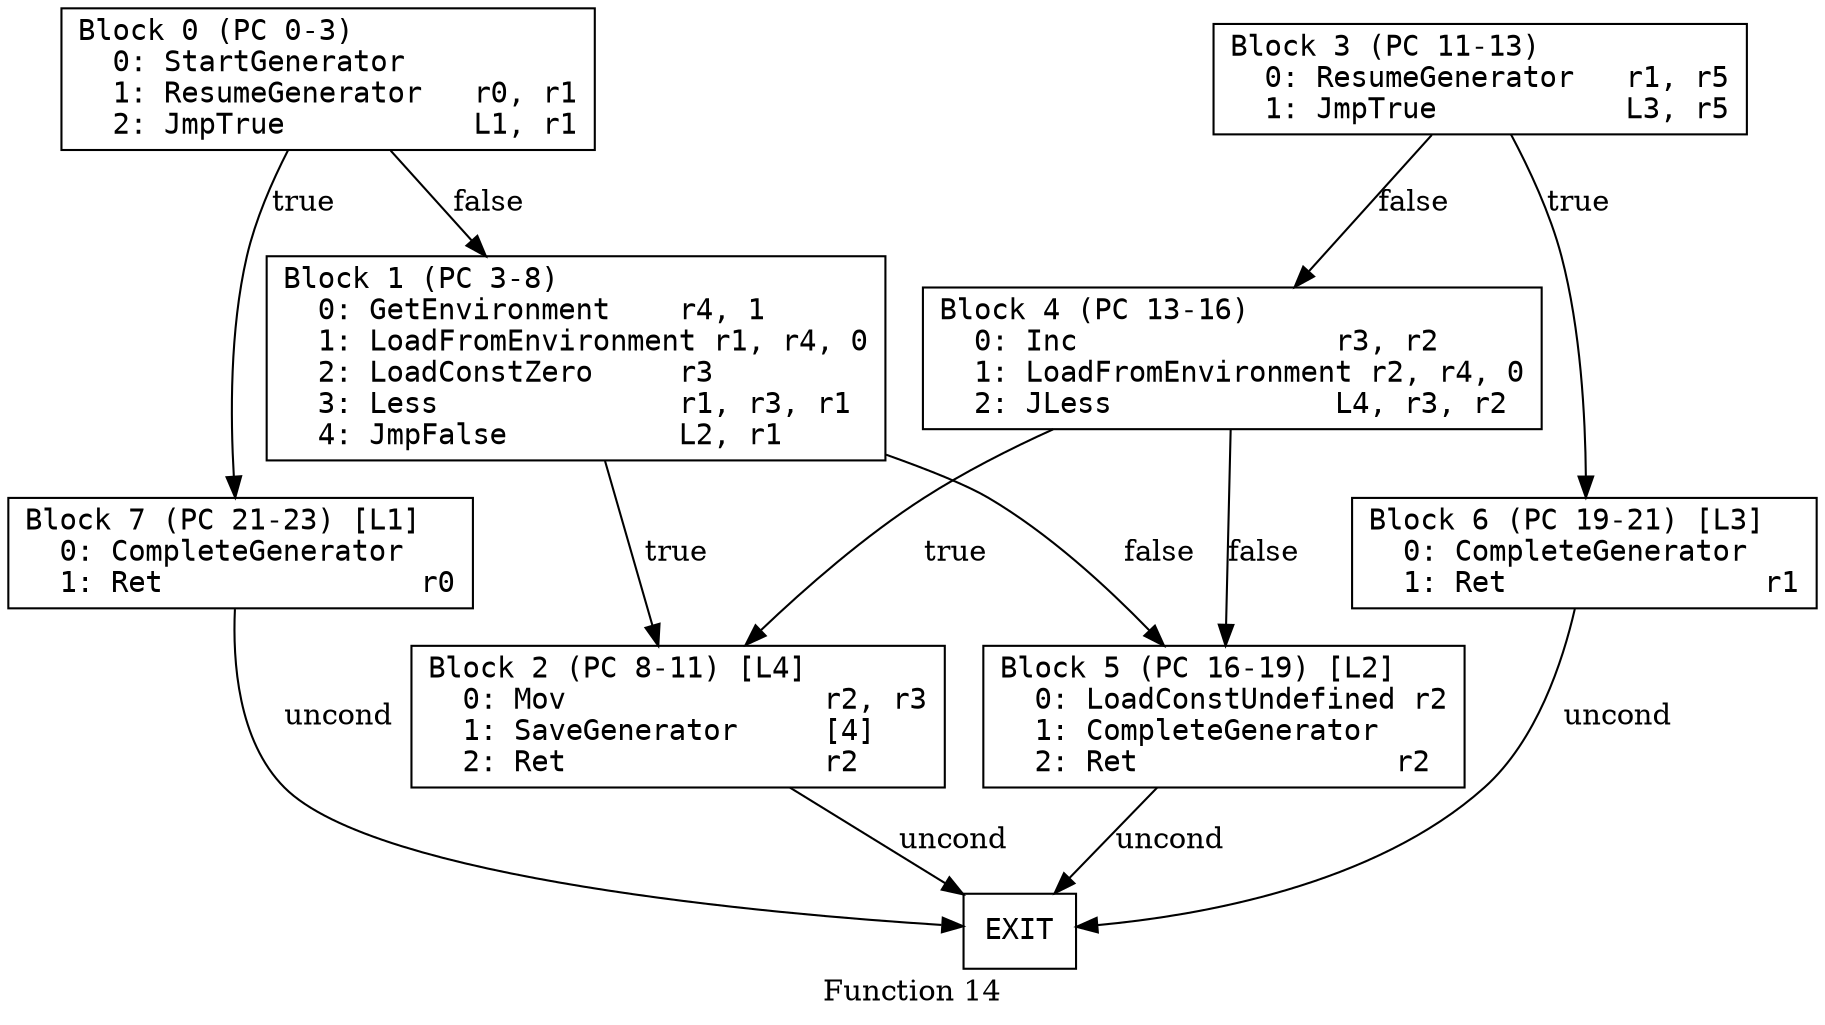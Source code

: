 // Function 14 from flow_control
// Generated from data/flow_control.dot

digraph {
  rankdir=TB;
  node [shape=box, fontname="monospace"];

  label = "Function 14";
  style = filled;
  color = lightgrey;

  f14_n0 [ label = "Block 0 (PC 0-3)\l  0: StartGenerator    \l  1: ResumeGenerator   r0, r1\l  2: JmpTrue           L1, r1\l" ]
  f14_n1 [ label = "Block 1 (PC 3-8)\l  0: GetEnvironment    r4, 1\l  1: LoadFromEnvironment r1, r4, 0\l  2: LoadConstZero     r3\l  3: Less              r1, r3, r1\l  4: JmpFalse          L2, r1\l" ]
  f14_n2 [ label = "Block 2 (PC 8-11) [L4]\l  0: Mov               r2, r3\l  1: SaveGenerator     [4]\l  2: Ret               r2\l" ]
  f14_n3 [ label = "Block 3 (PC 11-13)\l  0: ResumeGenerator   r1, r5\l  1: JmpTrue           L3, r5\l" ]
  f14_n4 [ label = "Block 4 (PC 13-16)\l  0: Inc               r3, r2\l  1: LoadFromEnvironment r2, r4, 0\l  2: JLess             L4, r3, r2\l" ]
  f14_n5 [ label = "Block 5 (PC 16-19) [L2]\l  0: LoadConstUndefined r2\l  1: CompleteGenerator \l  2: Ret               r2\l" ]
  f14_n6 [ label = "Block 6 (PC 19-21) [L3]\l  0: CompleteGenerator \l  1: Ret               r1\l" ]
  f14_n7 [ label = "Block 7 (PC 21-23) [L1]\l  0: CompleteGenerator \l  1: Ret               r0\l" ]
  f14_n8 [ label = "EXIT" ]

  f14_n0 -> f14_n7 [label="true"]
  f14_n0 -> f14_n1 [label="false"]
  f14_n1 -> f14_n5 [label="false"]
  f14_n1 -> f14_n2 [label="true"]
  f14_n2 -> f14_n8 [label="uncond"]
  f14_n3 -> f14_n6 [label="true"]
  f14_n3 -> f14_n4 [label="false"]
  f14_n4 -> f14_n2 [label="true"]
  f14_n4 -> f14_n5 [label="false"]
  f14_n5 -> f14_n8 [label="uncond"]
  f14_n6 -> f14_n8 [label="uncond"]
  f14_n7 -> f14_n8 [label="uncond"]
}

